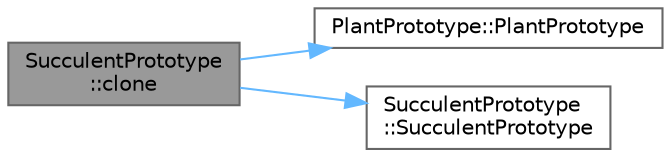 digraph "SucculentPrototype::clone"
{
 // INTERACTIVE_SVG=YES
 // LATEX_PDF_SIZE
  bgcolor="transparent";
  edge [fontname=Helvetica,fontsize=10,labelfontname=Helvetica,labelfontsize=10];
  node [fontname=Helvetica,fontsize=10,shape=box,height=0.2,width=0.4];
  rankdir="LR";
  Node1 [id="Node000001",label="SucculentPrototype\l::clone",height=0.2,width=0.4,color="gray40", fillcolor="grey60", style="filled", fontcolor="black",tooltip="Clone this succulent prototype."];
  Node1 -> Node2 [id="edge1_Node000001_Node000002",color="steelblue1",style="solid",tooltip=" "];
  Node2 [id="Node000002",label="PlantPrototype::PlantPrototype",height=0.2,width=0.4,color="grey40", fillcolor="white", style="filled",URL="$class_plant_prototype.html#a584842362a1669bf69f464382764e7ec",tooltip="Default constructor."];
  Node1 -> Node3 [id="edge2_Node000001_Node000003",color="steelblue1",style="solid",tooltip=" "];
  Node3 [id="Node000003",label="SucculentPrototype\l::SucculentPrototype",height=0.2,width=0.4,color="grey40", fillcolor="white", style="filled",URL="$class_succulent_prototype.html#a504bae139ad3b247ccf608309e879393",tooltip="Default constructor."];
}

